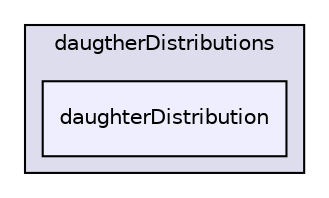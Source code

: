 digraph "/home/alberto/OpenFOAM-dev/albertop-dev/applications/development/OpenQBMM-dev/OpenQBMM-dev/src/quadratureMethods/populationBalanceModels/populationBalanceSubModels/daugtherDistributions/daughterDistribution" {
  bgcolor=transparent;
  compound=true
  node [ fontsize="10", fontname="Helvetica"];
  edge [ labelfontsize="10", labelfontname="Helvetica"];
  subgraph clusterdir_5226f9e10bfb374ced6a49d240d91cf0 {
    graph [ bgcolor="#ddddee", pencolor="black", label="daugtherDistributions" fontname="Helvetica", fontsize="10", URL="dir_5226f9e10bfb374ced6a49d240d91cf0.html"]
  dir_1ef46b217594f43523b2e5437acdd56a [shape=box, label="daughterDistribution", style="filled", fillcolor="#eeeeff", pencolor="black", URL="dir_1ef46b217594f43523b2e5437acdd56a.html"];
  }
}

